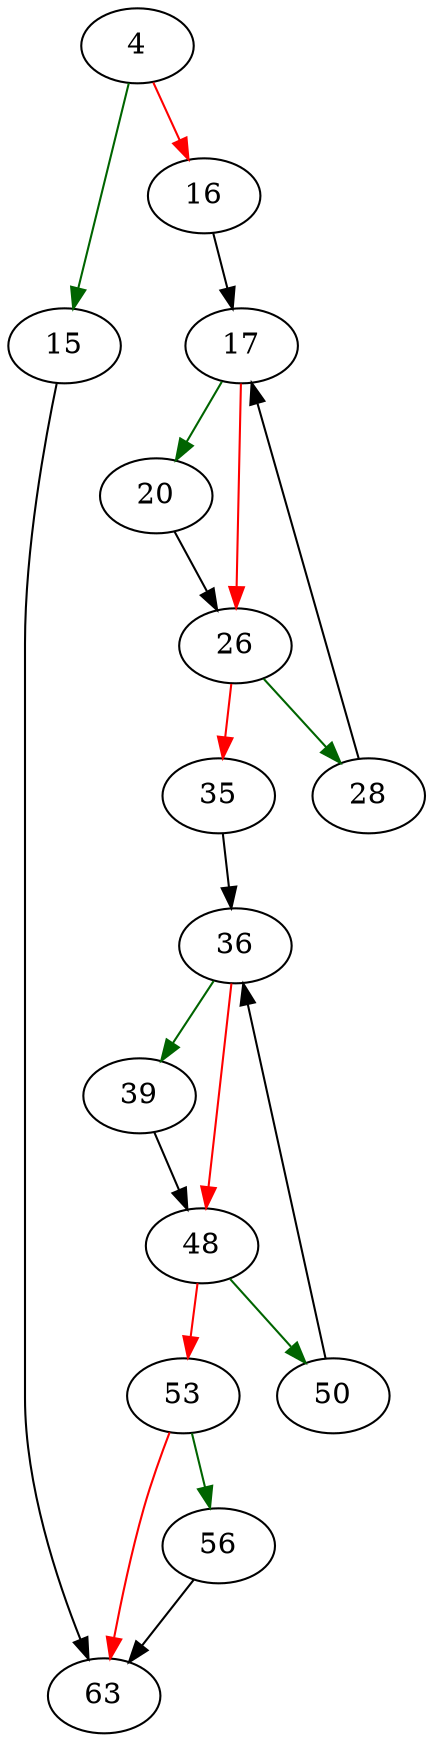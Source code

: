 strict digraph "codeApplyAffinity" {
	// Node definitions.
	4 [entry=true];
	15;
	16;
	63;
	17;
	20;
	26;
	28;
	35;
	36;
	39;
	48;
	50;
	53;
	56;

	// Edge definitions.
	4 -> 15 [
		color=darkgreen
		cond=true
	];
	4 -> 16 [
		color=red
		cond=false
	];
	15 -> 63;
	16 -> 17;
	17 -> 20 [
		color=darkgreen
		cond=true
	];
	17 -> 26 [
		color=red
		cond=false
	];
	20 -> 26;
	26 -> 28 [
		color=darkgreen
		cond=true
	];
	26 -> 35 [
		color=red
		cond=false
	];
	28 -> 17;
	35 -> 36;
	36 -> 39 [
		color=darkgreen
		cond=true
	];
	36 -> 48 [
		color=red
		cond=false
	];
	39 -> 48;
	48 -> 50 [
		color=darkgreen
		cond=true
	];
	48 -> 53 [
		color=red
		cond=false
	];
	50 -> 36;
	53 -> 63 [
		color=red
		cond=false
	];
	53 -> 56 [
		color=darkgreen
		cond=true
	];
	56 -> 63;
}
